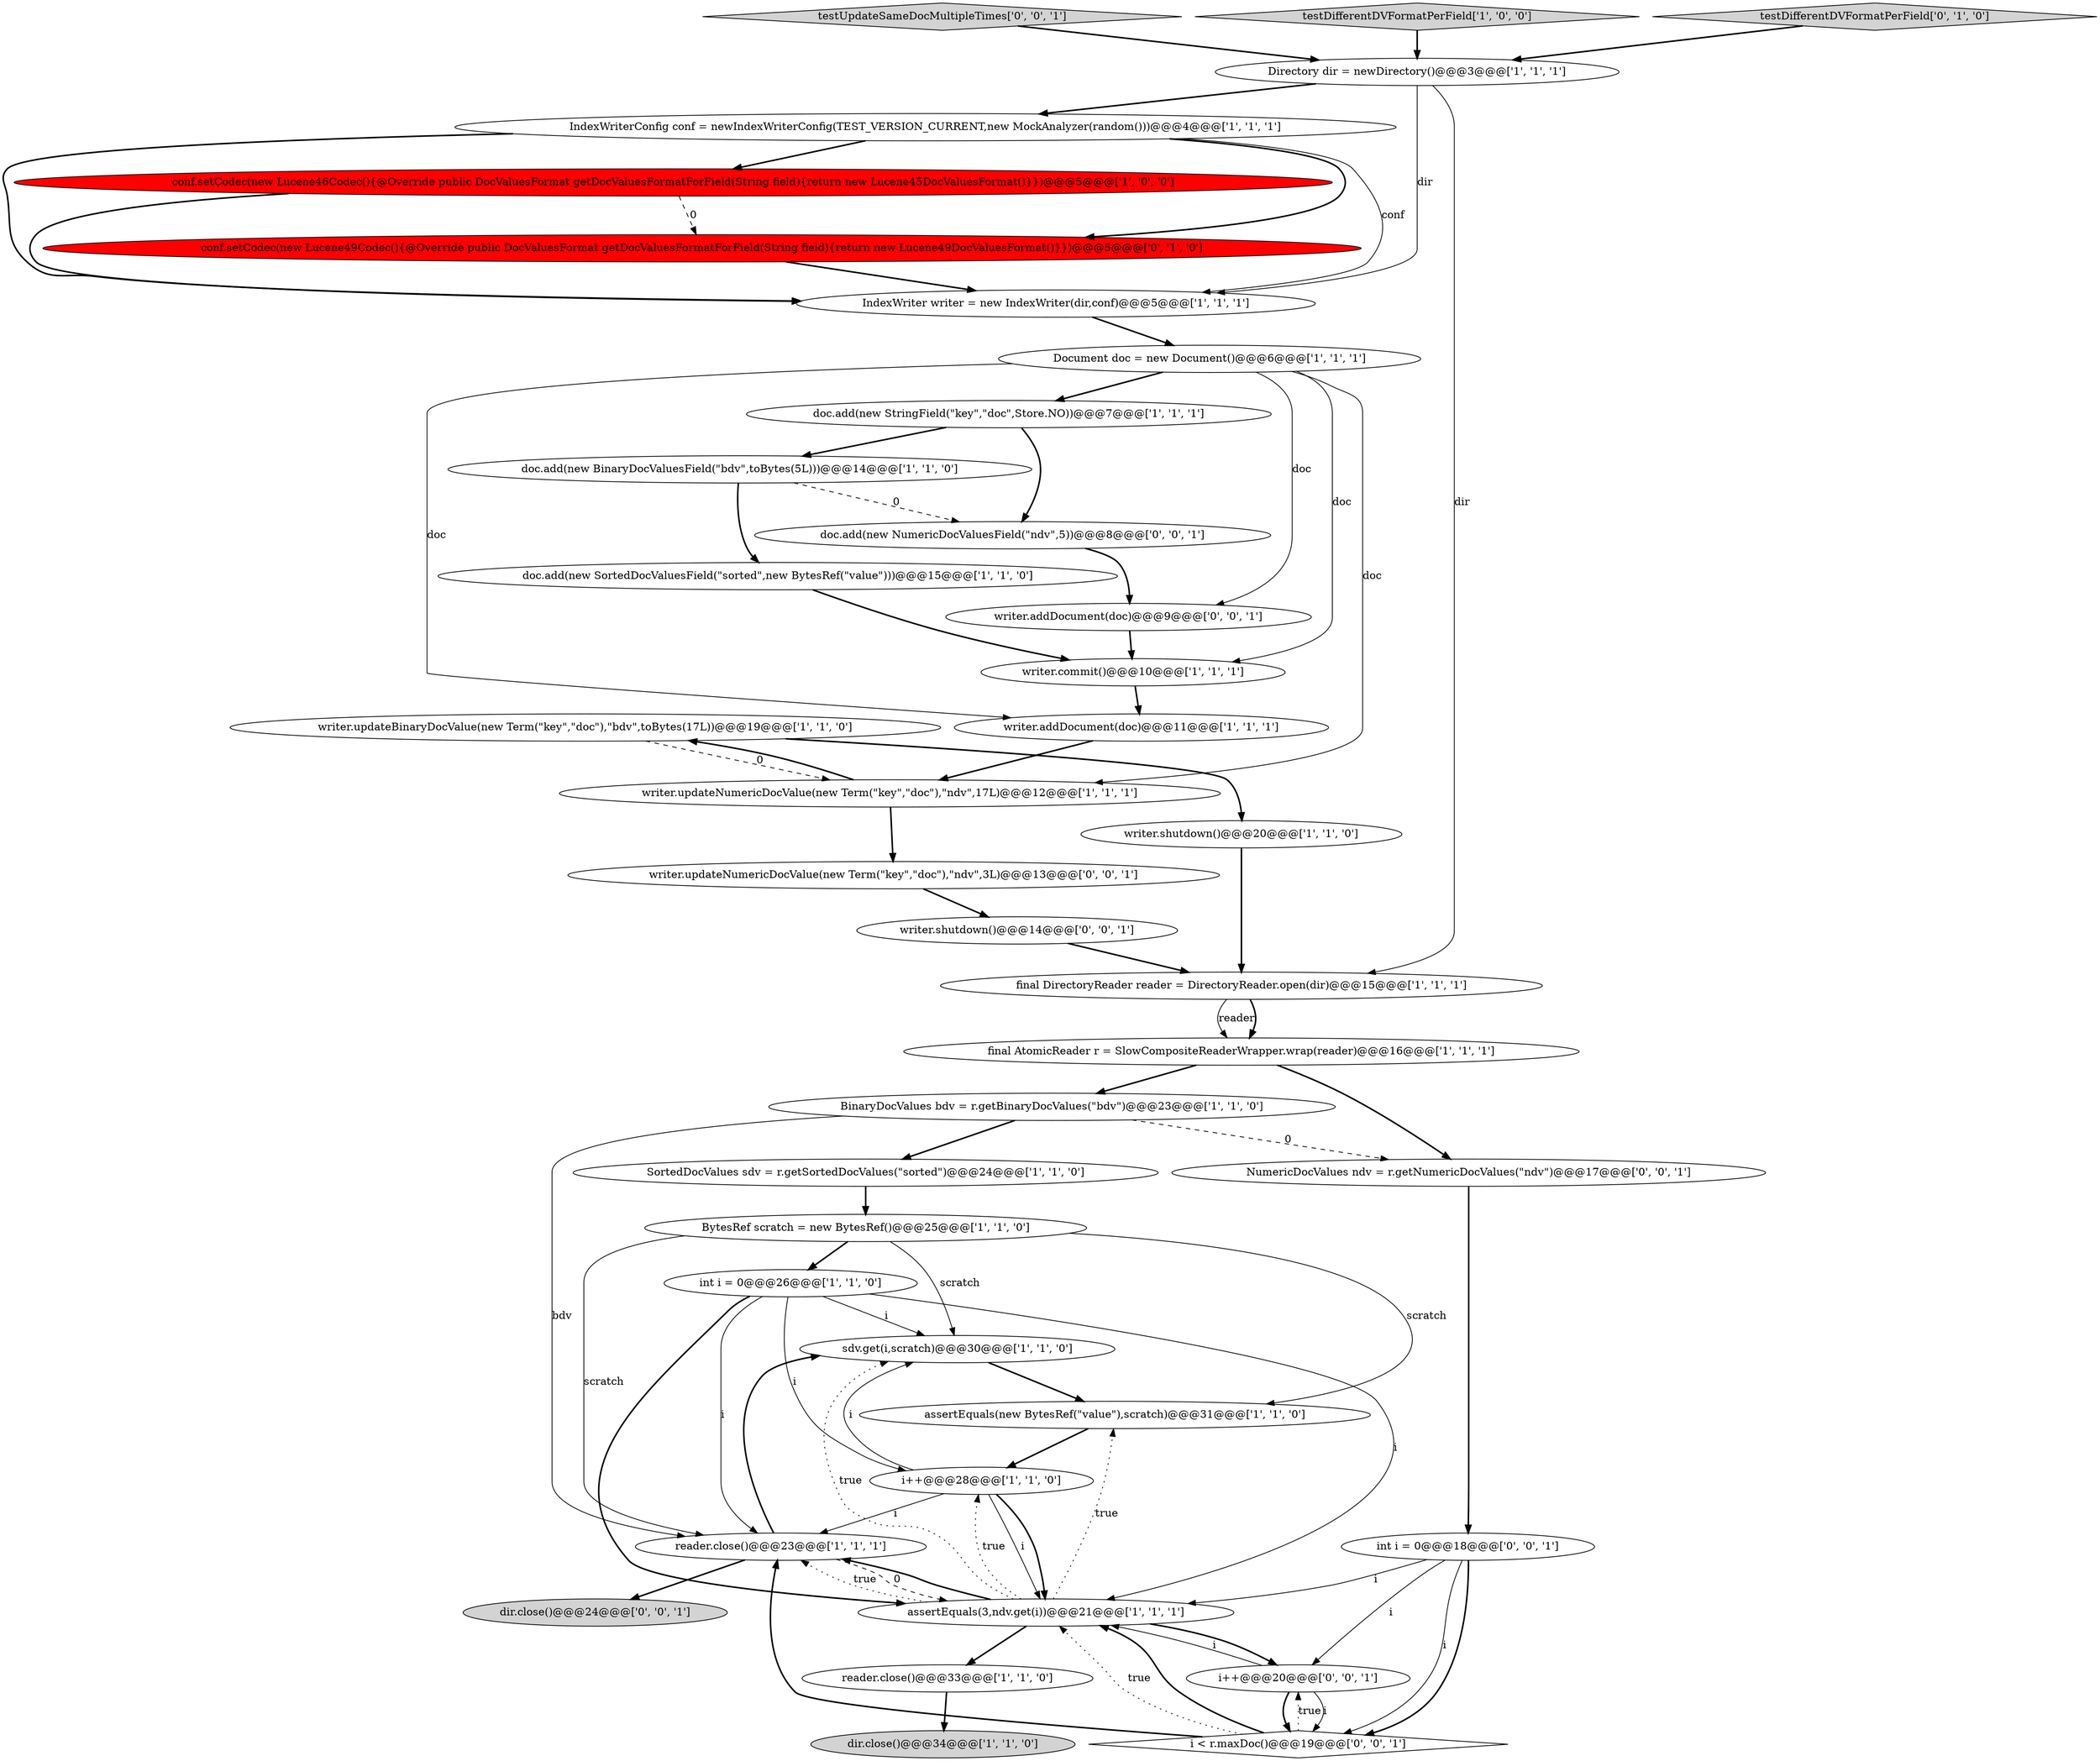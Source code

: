 digraph {
20 [style = filled, label = "BytesRef scratch = new BytesRef()@@@25@@@['1', '1', '0']", fillcolor = white, shape = ellipse image = "AAA0AAABBB1BBB"];
4 [style = filled, label = "dir.close()@@@34@@@['1', '1', '0']", fillcolor = lightgray, shape = ellipse image = "AAA0AAABBB1BBB"];
35 [style = filled, label = "NumericDocValues ndv = r.getNumericDocValues(\"ndv\")@@@17@@@['0', '0', '1']", fillcolor = white, shape = ellipse image = "AAA0AAABBB3BBB"];
0 [style = filled, label = "writer.updateNumericDocValue(new Term(\"key\",\"doc\"),\"ndv\",17L)@@@12@@@['1', '1', '1']", fillcolor = white, shape = ellipse image = "AAA0AAABBB1BBB"];
1 [style = filled, label = "writer.commit()@@@10@@@['1', '1', '1']", fillcolor = white, shape = ellipse image = "AAA0AAABBB1BBB"];
36 [style = filled, label = "i < r.maxDoc()@@@19@@@['0', '0', '1']", fillcolor = white, shape = diamond image = "AAA0AAABBB3BBB"];
37 [style = filled, label = "testUpdateSameDocMultipleTimes['0', '0', '1']", fillcolor = lightgray, shape = diamond image = "AAA0AAABBB3BBB"];
23 [style = filled, label = "IndexWriterConfig conf = newIndexWriterConfig(TEST_VERSION_CURRENT,new MockAnalyzer(random()))@@@4@@@['1', '1', '1']", fillcolor = white, shape = ellipse image = "AAA0AAABBB1BBB"];
28 [style = filled, label = "conf.setCodec(new Lucene49Codec(){@Override public DocValuesFormat getDocValuesFormatForField(String field){return new Lucene49DocValuesFormat()}})@@@5@@@['0', '1', '0']", fillcolor = red, shape = ellipse image = "AAA1AAABBB2BBB"];
5 [style = filled, label = "writer.updateBinaryDocValue(new Term(\"key\",\"doc\"),\"bdv\",toBytes(17L))@@@19@@@['1', '1', '0']", fillcolor = white, shape = ellipse image = "AAA0AAABBB1BBB"];
24 [style = filled, label = "BinaryDocValues bdv = r.getBinaryDocValues(\"bdv\")@@@23@@@['1', '1', '0']", fillcolor = white, shape = ellipse image = "AAA0AAABBB1BBB"];
8 [style = filled, label = "doc.add(new BinaryDocValuesField(\"bdv\",toBytes(5L)))@@@14@@@['1', '1', '0']", fillcolor = white, shape = ellipse image = "AAA0AAABBB1BBB"];
21 [style = filled, label = "writer.shutdown()@@@20@@@['1', '1', '0']", fillcolor = white, shape = ellipse image = "AAA0AAABBB1BBB"];
33 [style = filled, label = "int i = 0@@@18@@@['0', '0', '1']", fillcolor = white, shape = ellipse image = "AAA0AAABBB3BBB"];
17 [style = filled, label = "i++@@@28@@@['1', '1', '0']", fillcolor = white, shape = ellipse image = "AAA0AAABBB1BBB"];
10 [style = filled, label = "doc.add(new StringField(\"key\",\"doc\",Store.NO))@@@7@@@['1', '1', '1']", fillcolor = white, shape = ellipse image = "AAA0AAABBB1BBB"];
18 [style = filled, label = "IndexWriter writer = new IndexWriter(dir,conf)@@@5@@@['1', '1', '1']", fillcolor = white, shape = ellipse image = "AAA0AAABBB1BBB"];
15 [style = filled, label = "doc.add(new SortedDocValuesField(\"sorted\",new BytesRef(\"value\")))@@@15@@@['1', '1', '0']", fillcolor = white, shape = ellipse image = "AAA0AAABBB1BBB"];
26 [style = filled, label = "sdv.get(i,scratch)@@@30@@@['1', '1', '0']", fillcolor = white, shape = ellipse image = "AAA0AAABBB1BBB"];
2 [style = filled, label = "writer.addDocument(doc)@@@11@@@['1', '1', '1']", fillcolor = white, shape = ellipse image = "AAA0AAABBB1BBB"];
9 [style = filled, label = "final AtomicReader r = SlowCompositeReaderWrapper.wrap(reader)@@@16@@@['1', '1', '1']", fillcolor = white, shape = ellipse image = "AAA0AAABBB1BBB"];
34 [style = filled, label = "writer.shutdown()@@@14@@@['0', '0', '1']", fillcolor = white, shape = ellipse image = "AAA0AAABBB3BBB"];
11 [style = filled, label = "assertEquals(3,ndv.get(i))@@@21@@@['1', '1', '1']", fillcolor = white, shape = ellipse image = "AAA0AAABBB1BBB"];
16 [style = filled, label = "reader.close()@@@33@@@['1', '1', '0']", fillcolor = white, shape = ellipse image = "AAA0AAABBB1BBB"];
6 [style = filled, label = "final DirectoryReader reader = DirectoryReader.open(dir)@@@15@@@['1', '1', '1']", fillcolor = white, shape = ellipse image = "AAA0AAABBB1BBB"];
31 [style = filled, label = "doc.add(new NumericDocValuesField(\"ndv\",5))@@@8@@@['0', '0', '1']", fillcolor = white, shape = ellipse image = "AAA0AAABBB3BBB"];
12 [style = filled, label = "Directory dir = newDirectory()@@@3@@@['1', '1', '1']", fillcolor = white, shape = ellipse image = "AAA0AAABBB1BBB"];
38 [style = filled, label = "i++@@@20@@@['0', '0', '1']", fillcolor = white, shape = ellipse image = "AAA0AAABBB3BBB"];
32 [style = filled, label = "writer.updateNumericDocValue(new Term(\"key\",\"doc\"),\"ndv\",3L)@@@13@@@['0', '0', '1']", fillcolor = white, shape = ellipse image = "AAA0AAABBB3BBB"];
19 [style = filled, label = "SortedDocValues sdv = r.getSortedDocValues(\"sorted\")@@@24@@@['1', '1', '0']", fillcolor = white, shape = ellipse image = "AAA0AAABBB1BBB"];
7 [style = filled, label = "testDifferentDVFormatPerField['1', '0', '0']", fillcolor = lightgray, shape = diamond image = "AAA0AAABBB1BBB"];
27 [style = filled, label = "testDifferentDVFormatPerField['0', '1', '0']", fillcolor = lightgray, shape = diamond image = "AAA0AAABBB2BBB"];
14 [style = filled, label = "assertEquals(new BytesRef(\"value\"),scratch)@@@31@@@['1', '1', '0']", fillcolor = white, shape = ellipse image = "AAA0AAABBB1BBB"];
30 [style = filled, label = "dir.close()@@@24@@@['0', '0', '1']", fillcolor = lightgray, shape = ellipse image = "AAA0AAABBB3BBB"];
29 [style = filled, label = "writer.addDocument(doc)@@@9@@@['0', '0', '1']", fillcolor = white, shape = ellipse image = "AAA0AAABBB3BBB"];
3 [style = filled, label = "reader.close()@@@23@@@['1', '1', '1']", fillcolor = white, shape = ellipse image = "AAA0AAABBB1BBB"];
25 [style = filled, label = "int i = 0@@@26@@@['1', '1', '0']", fillcolor = white, shape = ellipse image = "AAA0AAABBB1BBB"];
22 [style = filled, label = "Document doc = new Document()@@@6@@@['1', '1', '1']", fillcolor = white, shape = ellipse image = "AAA0AAABBB1BBB"];
13 [style = filled, label = "conf.setCodec(new Lucene46Codec(){@Override public DocValuesFormat getDocValuesFormatForField(String field){return new Lucene45DocValuesFormat()}})@@@5@@@['1', '0', '0']", fillcolor = red, shape = ellipse image = "AAA1AAABBB1BBB"];
11->16 [style = bold, label=""];
22->1 [style = solid, label="doc"];
24->19 [style = bold, label=""];
8->15 [style = bold, label=""];
28->18 [style = bold, label=""];
10->31 [style = bold, label=""];
27->12 [style = bold, label=""];
11->38 [style = bold, label=""];
21->6 [style = bold, label=""];
7->12 [style = bold, label=""];
19->20 [style = bold, label=""];
17->11 [style = solid, label="i"];
35->33 [style = bold, label=""];
26->14 [style = bold, label=""];
33->11 [style = solid, label="i"];
3->26 [style = bold, label=""];
11->17 [style = dotted, label="true"];
17->3 [style = solid, label="i"];
31->29 [style = bold, label=""];
14->17 [style = bold, label=""];
38->36 [style = bold, label=""];
23->18 [style = solid, label="conf"];
22->0 [style = solid, label="doc"];
22->29 [style = solid, label="doc"];
32->34 [style = bold, label=""];
38->11 [style = solid, label="i"];
17->26 [style = solid, label="i"];
20->25 [style = bold, label=""];
24->3 [style = solid, label="bdv"];
33->36 [style = solid, label="i"];
17->11 [style = bold, label=""];
9->35 [style = bold, label=""];
36->11 [style = bold, label=""];
36->38 [style = dotted, label="true"];
37->12 [style = bold, label=""];
11->26 [style = dotted, label="true"];
36->11 [style = dotted, label="true"];
23->28 [style = bold, label=""];
11->14 [style = dotted, label="true"];
5->21 [style = bold, label=""];
20->14 [style = solid, label="scratch"];
13->28 [style = dashed, label="0"];
25->11 [style = solid, label="i"];
2->0 [style = bold, label=""];
18->22 [style = bold, label=""];
6->9 [style = solid, label="reader"];
10->8 [style = bold, label=""];
38->36 [style = solid, label="i"];
11->3 [style = bold, label=""];
23->13 [style = bold, label=""];
25->11 [style = bold, label=""];
25->26 [style = solid, label="i"];
33->36 [style = bold, label=""];
34->6 [style = bold, label=""];
33->38 [style = solid, label="i"];
24->35 [style = dashed, label="0"];
22->10 [style = bold, label=""];
20->26 [style = solid, label="scratch"];
12->6 [style = solid, label="dir"];
20->3 [style = solid, label="scratch"];
25->17 [style = solid, label="i"];
25->3 [style = solid, label="i"];
5->0 [style = dashed, label="0"];
12->23 [style = bold, label=""];
1->2 [style = bold, label=""];
8->31 [style = dashed, label="0"];
29->1 [style = bold, label=""];
6->9 [style = bold, label=""];
16->4 [style = bold, label=""];
0->32 [style = bold, label=""];
22->2 [style = solid, label="doc"];
12->18 [style = solid, label="dir"];
3->30 [style = bold, label=""];
11->3 [style = dotted, label="true"];
9->24 [style = bold, label=""];
23->18 [style = bold, label=""];
3->11 [style = dashed, label="0"];
13->18 [style = bold, label=""];
0->5 [style = bold, label=""];
15->1 [style = bold, label=""];
36->3 [style = bold, label=""];
}
